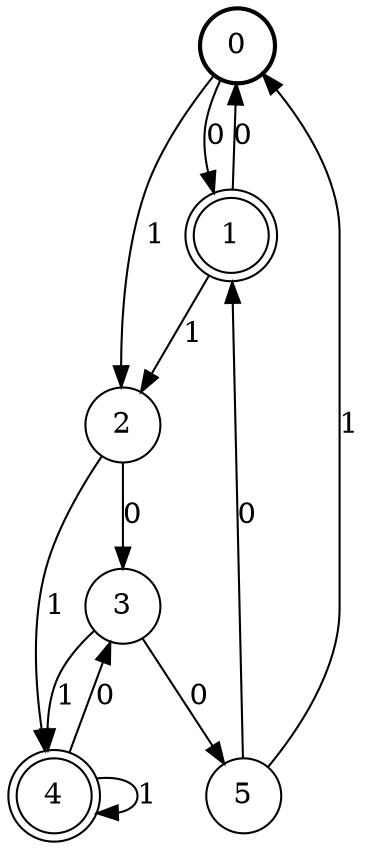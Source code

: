 digraph Automat {
    node [shape = circle];
    0 [style = "bold"];
    0 -> 1 [label = "0"];
    0 -> 2 [label = "1"];
    1 [peripheries=2]
    1 -> 0 [label = "0"];
    1 -> 2 [label = "1"];
    2 -> 3 [label = "0"];
    2 -> 4 [label = "1"];
    3 -> 5 [label = "0"];
    3 -> 4 [label = "1"];
    4 [peripheries=2]
    4 -> 3 [label = "0"];
    4 -> 4 [label = "1"];
    5 -> 1 [label = "0"];
    5 -> 0 [label = "1"];
}
